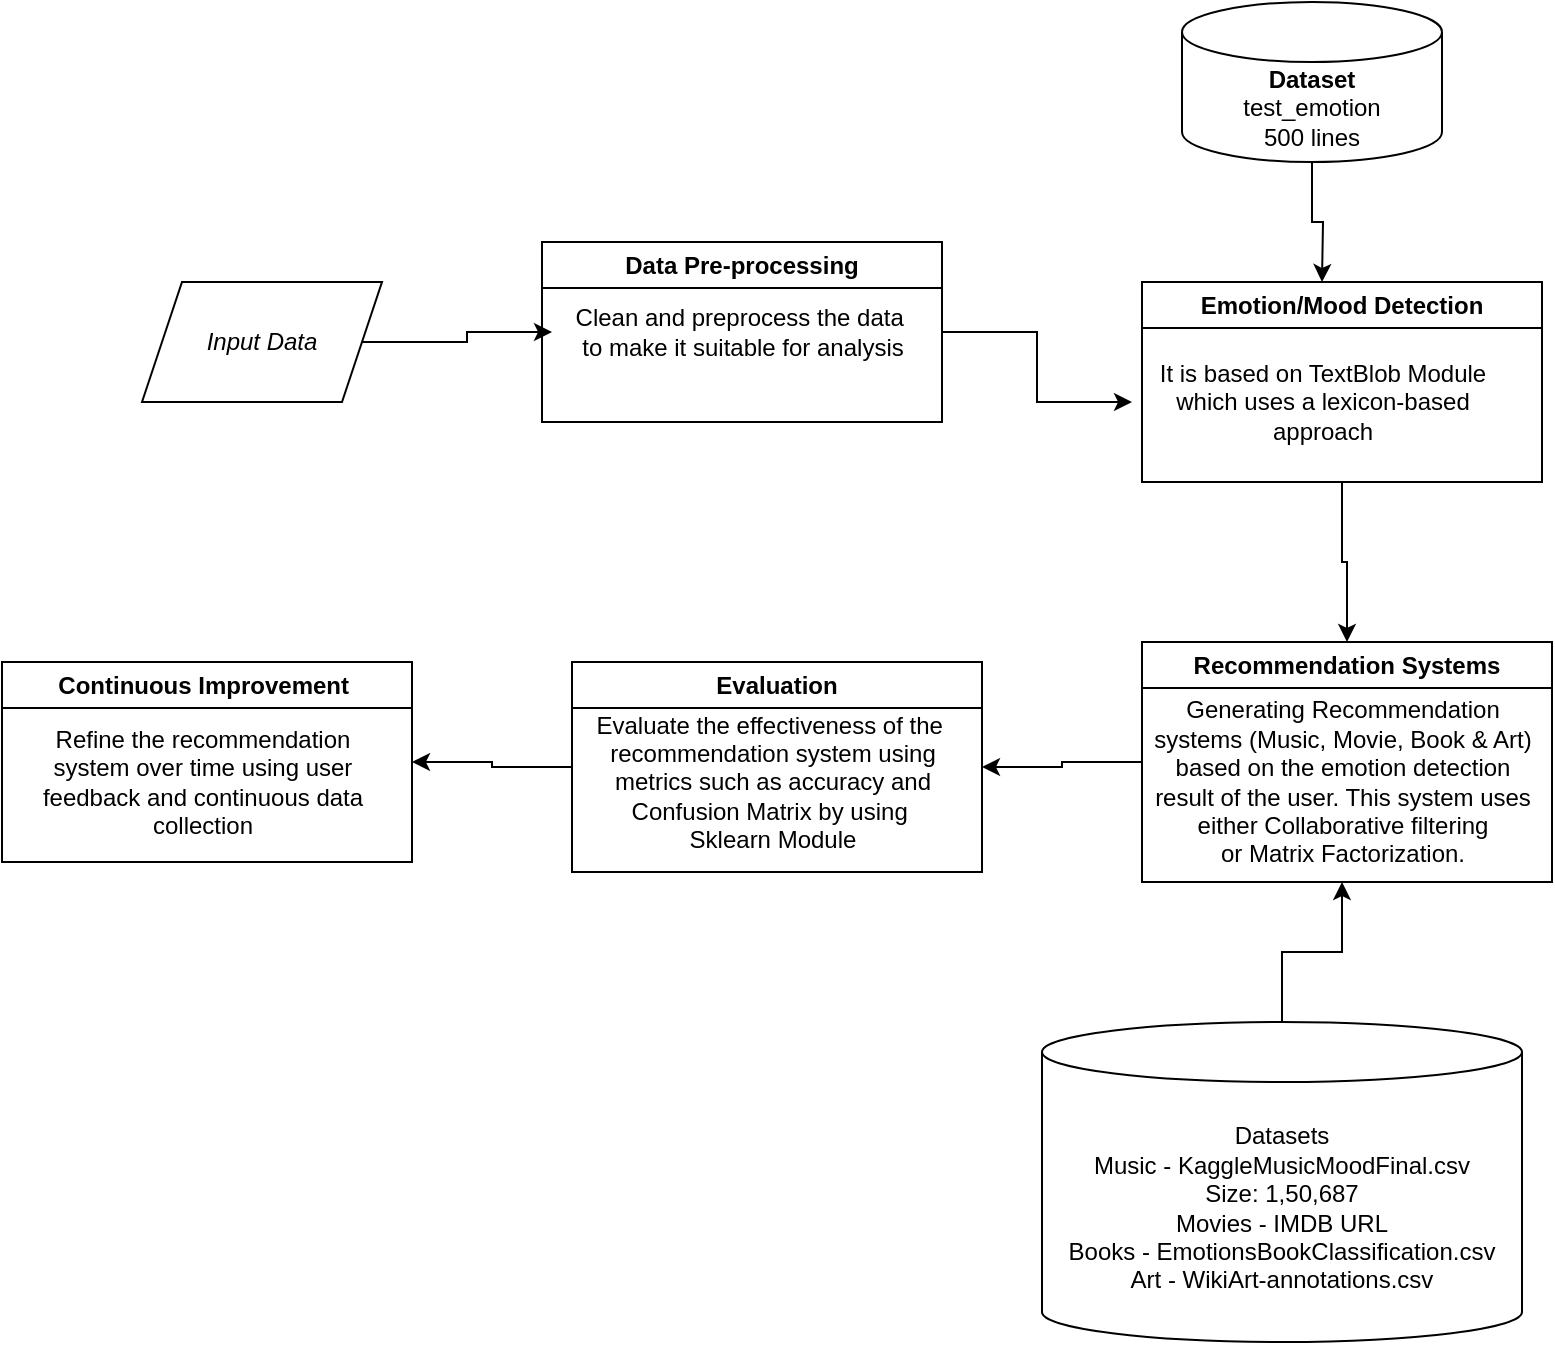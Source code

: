 <mxfile version="20.8.1" type="github">
  <diagram name="Page-1" id="Ojy8R2TO2T7RezmX0e7g">
    <mxGraphModel dx="993" dy="581" grid="1" gridSize="10" guides="1" tooltips="1" connect="1" arrows="1" fold="1" page="1" pageScale="1" pageWidth="850" pageHeight="1100" math="0" shadow="0">
      <root>
        <mxCell id="0" />
        <mxCell id="1" parent="0" />
        <mxCell id="TW3V0zCOBjhZnKt817AQ-6" value="" style="edgeStyle=orthogonalEdgeStyle;rounded=0;orthogonalLoop=1;jettySize=auto;html=1;" edge="1" parent="1" source="TW3V0zCOBjhZnKt817AQ-1" target="TW3V0zCOBjhZnKt817AQ-3">
          <mxGeometry relative="1" as="geometry" />
        </mxCell>
        <mxCell id="TW3V0zCOBjhZnKt817AQ-1" value="&lt;i&gt;Input Data&lt;/i&gt;" style="shape=parallelogram;perimeter=parallelogramPerimeter;whiteSpace=wrap;html=1;fixedSize=1;" vertex="1" parent="1">
          <mxGeometry x="70" y="170" width="120" height="60" as="geometry" />
        </mxCell>
        <mxCell id="TW3V0zCOBjhZnKt817AQ-7" value="" style="edgeStyle=orthogonalEdgeStyle;rounded=0;orthogonalLoop=1;jettySize=auto;html=1;" edge="1" parent="1" source="TW3V0zCOBjhZnKt817AQ-2" target="TW3V0zCOBjhZnKt817AQ-5">
          <mxGeometry relative="1" as="geometry" />
        </mxCell>
        <mxCell id="TW3V0zCOBjhZnKt817AQ-2" value="Data Pre-processing" style="swimlane;whiteSpace=wrap;html=1;" vertex="1" parent="1">
          <mxGeometry x="270" y="150" width="200" height="90" as="geometry" />
        </mxCell>
        <mxCell id="TW3V0zCOBjhZnKt817AQ-3" value="Clean and preprocess the data&amp;nbsp;&lt;br&gt;to make it suitable for analysis" style="text;html=1;align=center;verticalAlign=middle;resizable=0;points=[];autosize=1;strokeColor=none;fillColor=none;" vertex="1" parent="TW3V0zCOBjhZnKt817AQ-2">
          <mxGeometry x="5" y="25" width="190" height="40" as="geometry" />
        </mxCell>
        <mxCell id="TW3V0zCOBjhZnKt817AQ-10" value="" style="edgeStyle=orthogonalEdgeStyle;rounded=0;orthogonalLoop=1;jettySize=auto;html=1;entryX=0.5;entryY=0;entryDx=0;entryDy=0;" edge="1" parent="1" source="TW3V0zCOBjhZnKt817AQ-4" target="TW3V0zCOBjhZnKt817AQ-8">
          <mxGeometry relative="1" as="geometry" />
        </mxCell>
        <mxCell id="TW3V0zCOBjhZnKt817AQ-4" value="Emotion/Mood Detection" style="swimlane;whiteSpace=wrap;html=1;" vertex="1" parent="1">
          <mxGeometry x="570" y="170" width="200" height="100" as="geometry" />
        </mxCell>
        <mxCell id="TW3V0zCOBjhZnKt817AQ-5" value="It is based on TextBlob Module&lt;br&gt;which uses a lexicon-based &lt;br&gt;approach" style="text;html=1;align=center;verticalAlign=middle;resizable=0;points=[];autosize=1;strokeColor=none;fillColor=none;" vertex="1" parent="1">
          <mxGeometry x="565" y="200" width="190" height="60" as="geometry" />
        </mxCell>
        <mxCell id="TW3V0zCOBjhZnKt817AQ-13" value="" style="edgeStyle=orthogonalEdgeStyle;rounded=0;orthogonalLoop=1;jettySize=auto;html=1;" edge="1" parent="1" source="TW3V0zCOBjhZnKt817AQ-8" target="TW3V0zCOBjhZnKt817AQ-11">
          <mxGeometry relative="1" as="geometry" />
        </mxCell>
        <mxCell id="TW3V0zCOBjhZnKt817AQ-8" value="Recommendation Systems" style="swimlane;whiteSpace=wrap;html=1;" vertex="1" parent="1">
          <mxGeometry x="570" y="350" width="205" height="120" as="geometry" />
        </mxCell>
        <mxCell id="TW3V0zCOBjhZnKt817AQ-9" value="Generating Recommendation &lt;br&gt;systems (Music, Movie, Book &amp;amp; Art)&lt;br&gt;based on the emotion detection&lt;br&gt;result of the user. This system uses&lt;br&gt;either Collaborative filtering&lt;br&gt;or Matrix Factorization." style="text;html=1;align=center;verticalAlign=middle;resizable=0;points=[];autosize=1;strokeColor=none;fillColor=none;" vertex="1" parent="TW3V0zCOBjhZnKt817AQ-8">
          <mxGeometry x="-5" y="20" width="210" height="100" as="geometry" />
        </mxCell>
        <mxCell id="TW3V0zCOBjhZnKt817AQ-16" value="" style="edgeStyle=orthogonalEdgeStyle;rounded=0;orthogonalLoop=1;jettySize=auto;html=1;" edge="1" parent="1" source="TW3V0zCOBjhZnKt817AQ-11" target="TW3V0zCOBjhZnKt817AQ-14">
          <mxGeometry relative="1" as="geometry" />
        </mxCell>
        <mxCell id="TW3V0zCOBjhZnKt817AQ-11" value="Evaluation" style="swimlane;whiteSpace=wrap;html=1;" vertex="1" parent="1">
          <mxGeometry x="285" y="360" width="205" height="105" as="geometry" />
        </mxCell>
        <mxCell id="TW3V0zCOBjhZnKt817AQ-12" value="Evaluate the effectiveness of the&amp;nbsp;&lt;br&gt;recommendation system using &lt;br&gt;metrics such as accuracy and&lt;br&gt;Confusion Matrix by using&amp;nbsp;&lt;br&gt;Sklearn Module" style="text;html=1;align=center;verticalAlign=middle;resizable=0;points=[];autosize=1;strokeColor=none;fillColor=none;" vertex="1" parent="TW3V0zCOBjhZnKt817AQ-11">
          <mxGeometry y="15" width="200" height="90" as="geometry" />
        </mxCell>
        <mxCell id="TW3V0zCOBjhZnKt817AQ-14" value="Continuous Improvement&amp;nbsp;" style="swimlane;whiteSpace=wrap;html=1;" vertex="1" parent="1">
          <mxGeometry y="360" width="205" height="100" as="geometry" />
        </mxCell>
        <mxCell id="TW3V0zCOBjhZnKt817AQ-15" value="Refine the recommendation&lt;br&gt;system over time using user &lt;br&gt;feedback and continuous data &lt;br&gt;collection" style="text;html=1;align=center;verticalAlign=middle;resizable=0;points=[];autosize=1;strokeColor=none;fillColor=none;" vertex="1" parent="TW3V0zCOBjhZnKt817AQ-14">
          <mxGeometry x="10" y="25" width="180" height="70" as="geometry" />
        </mxCell>
        <mxCell id="TW3V0zCOBjhZnKt817AQ-18" value="" style="edgeStyle=orthogonalEdgeStyle;rounded=0;orthogonalLoop=1;jettySize=auto;html=1;" edge="1" parent="1" source="TW3V0zCOBjhZnKt817AQ-17">
          <mxGeometry relative="1" as="geometry">
            <mxPoint x="660" y="170" as="targetPoint" />
          </mxGeometry>
        </mxCell>
        <mxCell id="TW3V0zCOBjhZnKt817AQ-17" value="&lt;b&gt;Dataset&lt;/b&gt;&lt;br&gt;test_emotion&lt;br&gt;500 lines" style="shape=cylinder3;whiteSpace=wrap;html=1;boundedLbl=1;backgroundOutline=1;size=15;" vertex="1" parent="1">
          <mxGeometry x="590" y="30" width="130" height="80" as="geometry" />
        </mxCell>
        <mxCell id="TW3V0zCOBjhZnKt817AQ-20" value="" style="edgeStyle=orthogonalEdgeStyle;rounded=0;orthogonalLoop=1;jettySize=auto;html=1;" edge="1" parent="1" source="TW3V0zCOBjhZnKt817AQ-19" target="TW3V0zCOBjhZnKt817AQ-9">
          <mxGeometry relative="1" as="geometry" />
        </mxCell>
        <mxCell id="TW3V0zCOBjhZnKt817AQ-19" value="Datasets&lt;br&gt;Music - KaggleMusicMoodFinal.csv&lt;br&gt;Size: 1,50,687&lt;br&gt;Movies - IMDB URL&lt;br&gt;Books - EmotionsBookClassification.csv&lt;br&gt;Art - WikiArt-annotations.csv" style="shape=cylinder3;whiteSpace=wrap;html=1;boundedLbl=1;backgroundOutline=1;size=15;" vertex="1" parent="1">
          <mxGeometry x="520" y="540" width="240" height="160" as="geometry" />
        </mxCell>
      </root>
    </mxGraphModel>
  </diagram>
</mxfile>
